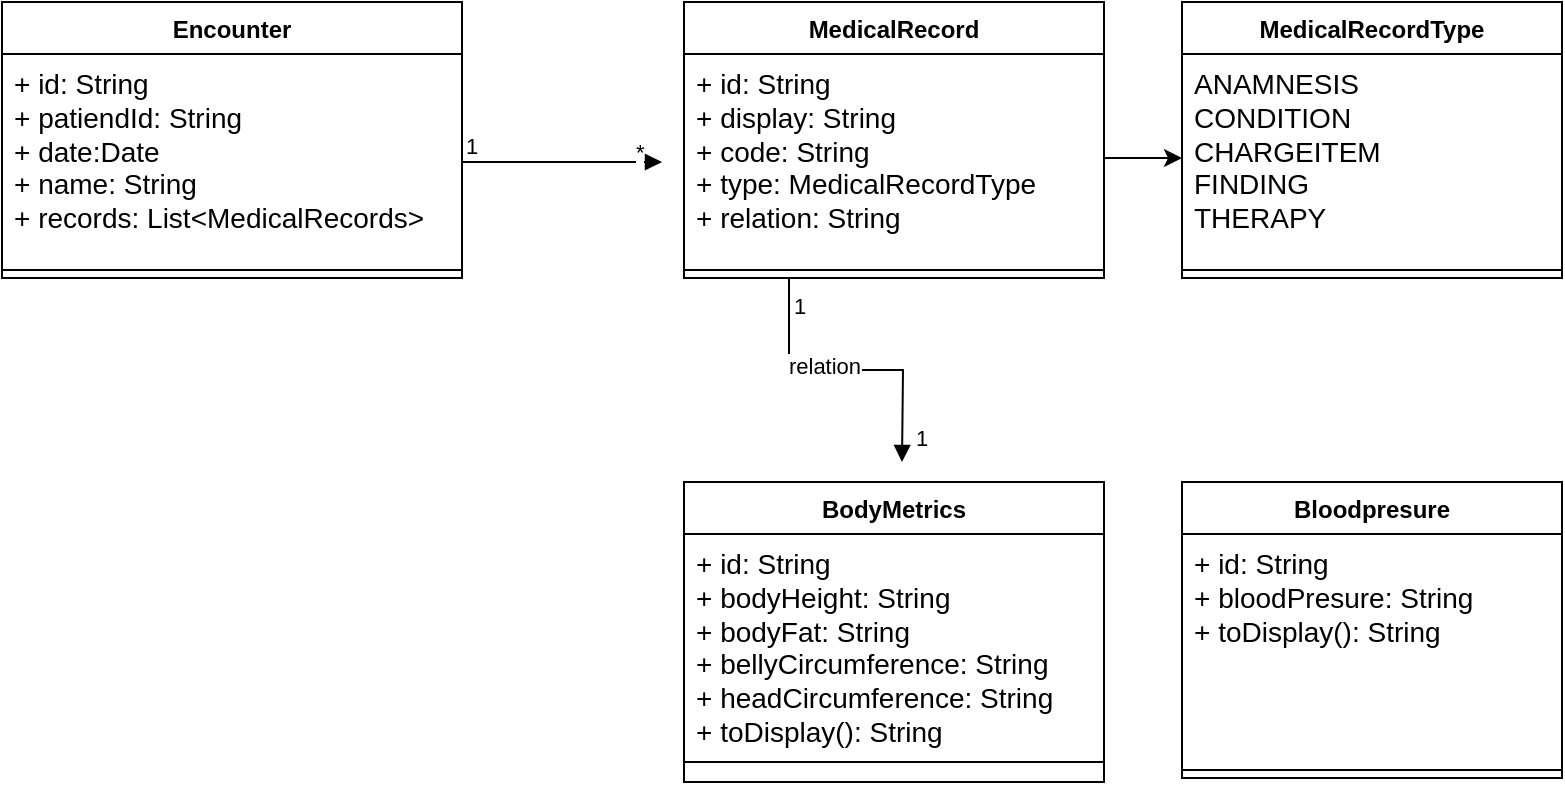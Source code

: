<mxfile version="22.1.2" type="device">
  <diagram name="Seite-1" id="hBREeetBM2c96PoSBPTZ">
    <mxGraphModel dx="2074" dy="1214" grid="1" gridSize="10" guides="1" tooltips="1" connect="1" arrows="1" fold="1" page="1" pageScale="1" pageWidth="827" pageHeight="1169" math="0" shadow="0">
      <root>
        <mxCell id="0" />
        <mxCell id="1" parent="0" />
        <mxCell id="7tsFfhqOV2eTebvIQZ4a-1" value="MedicalRecord&lt;br&gt;" style="swimlane;fontStyle=1;align=center;verticalAlign=top;childLayout=stackLayout;horizontal=1;startSize=26;horizontalStack=0;resizeParent=1;resizeParentMax=0;resizeLast=0;collapsible=1;marginBottom=0;whiteSpace=wrap;html=1;" parent="1" vertex="1">
          <mxGeometry x="365" y="80" width="210" height="138" as="geometry" />
        </mxCell>
        <mxCell id="7tsFfhqOV2eTebvIQZ4a-2" value="&lt;font style=&quot;font-size: 14px;&quot;&gt;+ id: String&lt;br&gt;+ display: String&lt;br&gt;+ code: String&lt;br&gt;+ type: MedicalRecordType&lt;br&gt;+ relation: String&lt;br&gt;&lt;/font&gt;" style="text;strokeColor=none;fillColor=none;align=left;verticalAlign=top;spacingLeft=4;spacingRight=4;overflow=hidden;rotatable=0;points=[[0,0.5],[1,0.5]];portConstraint=eastwest;whiteSpace=wrap;html=1;" parent="7tsFfhqOV2eTebvIQZ4a-1" vertex="1">
          <mxGeometry y="26" width="210" height="104" as="geometry" />
        </mxCell>
        <mxCell id="7tsFfhqOV2eTebvIQZ4a-3" value="" style="line;strokeWidth=1;fillColor=none;align=left;verticalAlign=middle;spacingTop=-1;spacingLeft=3;spacingRight=3;rotatable=0;labelPosition=right;points=[];portConstraint=eastwest;strokeColor=inherit;" parent="7tsFfhqOV2eTebvIQZ4a-1" vertex="1">
          <mxGeometry y="130" width="210" height="8" as="geometry" />
        </mxCell>
        <mxCell id="7tsFfhqOV2eTebvIQZ4a-5" value="Encounter" style="swimlane;fontStyle=1;align=center;verticalAlign=top;childLayout=stackLayout;horizontal=1;startSize=26;horizontalStack=0;resizeParent=1;resizeParentMax=0;resizeLast=0;collapsible=1;marginBottom=0;whiteSpace=wrap;html=1;" parent="1" vertex="1">
          <mxGeometry x="24" y="80" width="230" height="138" as="geometry" />
        </mxCell>
        <mxCell id="7tsFfhqOV2eTebvIQZ4a-6" value="&lt;font style=&quot;font-size: 14px;&quot;&gt;+ id: String&lt;br&gt;+ patiendId: String&lt;br&gt;+ date:Date&lt;br&gt;+ name: String&lt;br&gt;+ records: List&amp;lt;MedicalRecords&amp;gt;&lt;br&gt;&lt;br&gt;&lt;/font&gt;" style="text;strokeColor=none;fillColor=none;align=left;verticalAlign=top;spacingLeft=4;spacingRight=4;overflow=hidden;rotatable=0;points=[[0,0.5],[1,0.5]];portConstraint=eastwest;whiteSpace=wrap;html=1;" parent="7tsFfhqOV2eTebvIQZ4a-5" vertex="1">
          <mxGeometry y="26" width="230" height="104" as="geometry" />
        </mxCell>
        <mxCell id="7tsFfhqOV2eTebvIQZ4a-7" value="" style="line;strokeWidth=1;fillColor=none;align=left;verticalAlign=middle;spacingTop=-1;spacingLeft=3;spacingRight=3;rotatable=0;labelPosition=right;points=[];portConstraint=eastwest;strokeColor=inherit;" parent="7tsFfhqOV2eTebvIQZ4a-5" vertex="1">
          <mxGeometry y="130" width="230" height="8" as="geometry" />
        </mxCell>
        <mxCell id="7tsFfhqOV2eTebvIQZ4a-8" value="" style="endArrow=block;endFill=1;html=1;edgeStyle=orthogonalEdgeStyle;align=left;verticalAlign=top;rounded=0;" parent="1" edge="1">
          <mxGeometry x="-1" relative="1" as="geometry">
            <mxPoint x="254" y="160" as="sourcePoint" />
            <mxPoint x="354" y="160" as="targetPoint" />
          </mxGeometry>
        </mxCell>
        <mxCell id="7tsFfhqOV2eTebvIQZ4a-9" value="1" style="edgeLabel;resizable=0;html=1;align=left;verticalAlign=bottom;" parent="7tsFfhqOV2eTebvIQZ4a-8" connectable="0" vertex="1">
          <mxGeometry x="-1" relative="1" as="geometry" />
        </mxCell>
        <mxCell id="7tsFfhqOV2eTebvIQZ4a-13" value="*" style="edgeLabel;resizable=0;html=1;align=left;verticalAlign=bottom;" parent="1" connectable="0" vertex="1">
          <mxGeometry x="264" y="180" as="geometry">
            <mxPoint x="75" y="-17" as="offset" />
          </mxGeometry>
        </mxCell>
        <mxCell id="7tsFfhqOV2eTebvIQZ4a-14" value="BodyMetrics" style="swimlane;fontStyle=1;align=center;verticalAlign=top;childLayout=stackLayout;horizontal=1;startSize=26;horizontalStack=0;resizeParent=1;resizeParentMax=0;resizeLast=0;collapsible=1;marginBottom=0;whiteSpace=wrap;html=1;" parent="1" vertex="1">
          <mxGeometry x="365" y="320" width="210" height="150" as="geometry" />
        </mxCell>
        <mxCell id="7tsFfhqOV2eTebvIQZ4a-15" value="&lt;font style=&quot;font-size: 14px;&quot;&gt;+ id: String&lt;br&gt;+ bodyHeight: String&lt;br&gt;+ bodyFat: String&lt;br&gt;+ bellyCircumference&lt;span style=&quot;background-color: initial;&quot;&gt;: String&lt;/span&gt;&lt;br&gt;+ headCircumference&lt;span style=&quot;background-color: initial;&quot;&gt;: String&lt;br&gt;&lt;/span&gt;+ toDisplay(): String&lt;br&gt;&lt;/font&gt;" style="text;strokeColor=none;fillColor=none;align=left;verticalAlign=top;spacingLeft=4;spacingRight=4;overflow=hidden;rotatable=0;points=[[0,0.5],[1,0.5]];portConstraint=eastwest;whiteSpace=wrap;html=1;" parent="7tsFfhqOV2eTebvIQZ4a-14" vertex="1">
          <mxGeometry y="26" width="210" height="104" as="geometry" />
        </mxCell>
        <mxCell id="7tsFfhqOV2eTebvIQZ4a-16" value="" style="line;strokeWidth=1;fillColor=none;align=left;verticalAlign=middle;spacingTop=-1;spacingLeft=3;spacingRight=3;rotatable=0;labelPosition=right;points=[];portConstraint=eastwest;strokeColor=inherit;" parent="7tsFfhqOV2eTebvIQZ4a-14" vertex="1">
          <mxGeometry y="130" width="210" height="20" as="geometry" />
        </mxCell>
        <mxCell id="7tsFfhqOV2eTebvIQZ4a-25" value="" style="endArrow=block;endFill=1;html=1;edgeStyle=orthogonalEdgeStyle;align=left;verticalAlign=top;rounded=0;exitX=0.25;exitY=1;exitDx=0;exitDy=0;" parent="1" source="7tsFfhqOV2eTebvIQZ4a-1" edge="1">
          <mxGeometry x="-1" relative="1" as="geometry">
            <mxPoint x="314" y="360" as="sourcePoint" />
            <mxPoint x="474" y="310" as="targetPoint" />
          </mxGeometry>
        </mxCell>
        <mxCell id="7tsFfhqOV2eTebvIQZ4a-26" value="1" style="edgeLabel;resizable=0;html=1;align=left;verticalAlign=bottom;" parent="7tsFfhqOV2eTebvIQZ4a-25" connectable="0" vertex="1">
          <mxGeometry x="-1" relative="1" as="geometry">
            <mxPoint y="22" as="offset" />
          </mxGeometry>
        </mxCell>
        <mxCell id="ZSwqGlGBloEM-RFQqdb9-1" value="relation" style="edgeLabel;html=1;align=center;verticalAlign=middle;resizable=0;points=[];" parent="7tsFfhqOV2eTebvIQZ4a-25" vertex="1" connectable="0">
          <mxGeometry x="-0.152" y="2" relative="1" as="geometry">
            <mxPoint as="offset" />
          </mxGeometry>
        </mxCell>
        <mxCell id="7tsFfhqOV2eTebvIQZ4a-27" value="1" style="edgeLabel;resizable=0;html=1;align=left;verticalAlign=bottom;" parent="1" connectable="0" vertex="1">
          <mxGeometry x="427.5" y="250" as="geometry">
            <mxPoint x="51" y="56" as="offset" />
          </mxGeometry>
        </mxCell>
        <mxCell id="7tsFfhqOV2eTebvIQZ4a-29" value="Bloodpresure" style="swimlane;fontStyle=1;align=center;verticalAlign=top;childLayout=stackLayout;horizontal=1;startSize=26;horizontalStack=0;resizeParent=1;resizeParentMax=0;resizeLast=0;collapsible=1;marginBottom=0;whiteSpace=wrap;html=1;" parent="1" vertex="1">
          <mxGeometry x="614" y="320" width="190" height="148" as="geometry" />
        </mxCell>
        <mxCell id="7tsFfhqOV2eTebvIQZ4a-30" value="&lt;font style=&quot;font-size: 14px;&quot;&gt;+ id: String&lt;br&gt;+ bloodPresure: String&lt;br&gt;+ toDisplay(): String&lt;br&gt;&lt;/font&gt;" style="text;strokeColor=none;fillColor=none;align=left;verticalAlign=top;spacingLeft=4;spacingRight=4;overflow=hidden;rotatable=0;points=[[0,0.5],[1,0.5]];portConstraint=eastwest;whiteSpace=wrap;html=1;" parent="7tsFfhqOV2eTebvIQZ4a-29" vertex="1">
          <mxGeometry y="26" width="190" height="114" as="geometry" />
        </mxCell>
        <mxCell id="7tsFfhqOV2eTebvIQZ4a-31" value="" style="line;strokeWidth=1;fillColor=none;align=left;verticalAlign=middle;spacingTop=-1;spacingLeft=3;spacingRight=3;rotatable=0;labelPosition=right;points=[];portConstraint=eastwest;strokeColor=inherit;" parent="7tsFfhqOV2eTebvIQZ4a-29" vertex="1">
          <mxGeometry y="140" width="190" height="8" as="geometry" />
        </mxCell>
        <mxCell id="CaC6CnWJ_i6O9errCzdT-1" value="MedicalRecordType" style="swimlane;fontStyle=1;align=center;verticalAlign=top;childLayout=stackLayout;horizontal=1;startSize=26;horizontalStack=0;resizeParent=1;resizeParentMax=0;resizeLast=0;collapsible=1;marginBottom=0;whiteSpace=wrap;html=1;" vertex="1" parent="1">
          <mxGeometry x="614" y="80" width="190" height="138" as="geometry" />
        </mxCell>
        <mxCell id="CaC6CnWJ_i6O9errCzdT-2" value="&lt;font style=&quot;font-size: 14px;&quot;&gt;ANAMNESIS&lt;br&gt;CONDITION&lt;br&gt;CHARGEITEM&lt;br&gt;FINDING&lt;br&gt;THERAPY&lt;br&gt;&lt;/font&gt;" style="text;strokeColor=none;fillColor=none;align=left;verticalAlign=top;spacingLeft=4;spacingRight=4;overflow=hidden;rotatable=0;points=[[0,0.5],[1,0.5]];portConstraint=eastwest;whiteSpace=wrap;html=1;" vertex="1" parent="CaC6CnWJ_i6O9errCzdT-1">
          <mxGeometry y="26" width="190" height="104" as="geometry" />
        </mxCell>
        <mxCell id="CaC6CnWJ_i6O9errCzdT-3" value="" style="line;strokeWidth=1;fillColor=none;align=left;verticalAlign=middle;spacingTop=-1;spacingLeft=3;spacingRight=3;rotatable=0;labelPosition=right;points=[];portConstraint=eastwest;strokeColor=inherit;" vertex="1" parent="CaC6CnWJ_i6O9errCzdT-1">
          <mxGeometry y="130" width="190" height="8" as="geometry" />
        </mxCell>
        <mxCell id="CaC6CnWJ_i6O9errCzdT-5" value="" style="edgeStyle=orthogonalEdgeStyle;rounded=0;orthogonalLoop=1;jettySize=auto;html=1;" edge="1" parent="1" source="7tsFfhqOV2eTebvIQZ4a-2" target="CaC6CnWJ_i6O9errCzdT-2">
          <mxGeometry relative="1" as="geometry" />
        </mxCell>
      </root>
    </mxGraphModel>
  </diagram>
</mxfile>

